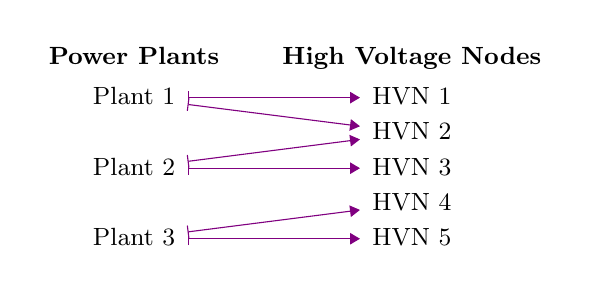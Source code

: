\begin{tikzpicture}
	\node at (0,0){
		\begin{tikzcd}[font=\small, column sep=0.5cm, row sep=0.5cm, every arrow/.append style={|-Triangle}]
			\textbf{Power Plants} & \textbf{High Voltage Nodes} \\[-15pt]
			\text{Plant 1}
			\arrow[r,violet]
			\arrow[dr,violet]     &
			\text{HVN 1}
			\\[-15pt]
			& \text{HVN 2}
			\\[-15pt]
			\text{Plant 2}
			\arrow[r,violet]
			\arrow[ur,violet]     &
			\text{HVN 3}
			\\[-15pt]
			& \text{HVN 4}
			\\[-15pt]
			\text{Plant 3}
			\arrow[r,violet]
			\arrow[ur,violet]     &
			\text{HVN 5}
		\end{tikzcd}};
\end{tikzpicture}
